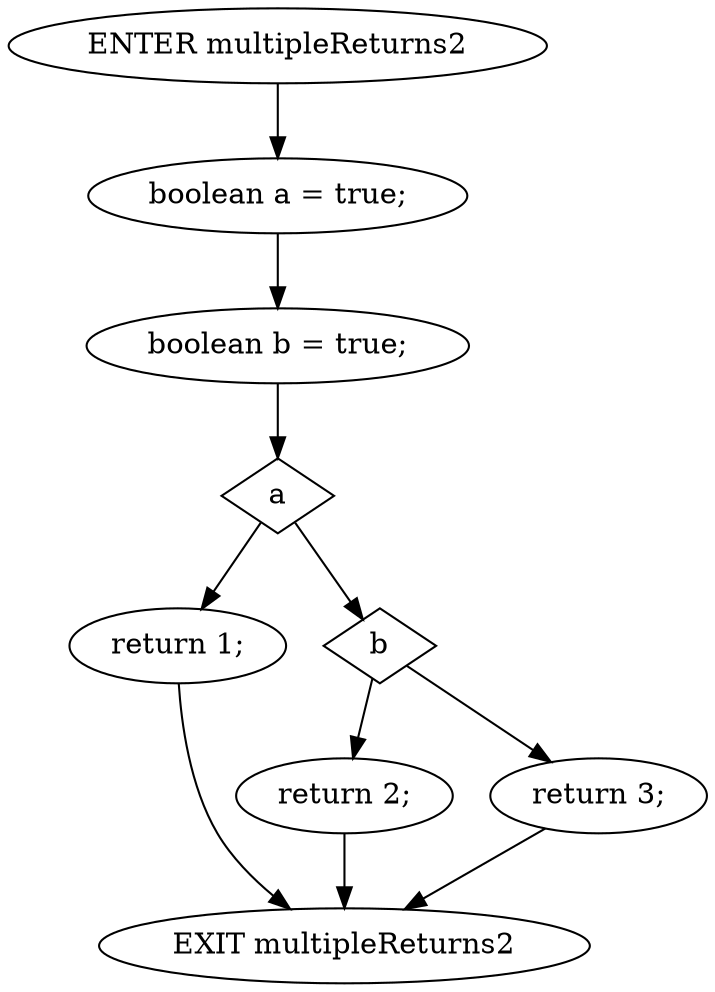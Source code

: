 digraph G {
  0 [ label="ENTER multipleReturns2" ];
  1 [ label="EXIT multipleReturns2" ];
  2 [ label="boolean a = true;" ];
  3 [ label="boolean b = true;" ];
  4 [ shape="diamond" label="a" ];
  5 [ label="return 1;" ];
  6 [ shape="diamond" label="b" ];
  7 [ label="return 2;" ];
  8 [ label="return 3;" ];
  0 -> 2;
  2 -> 3;
  3 -> 4;
  4 -> 5;
  4 -> 6;
  6 -> 7;
  6 -> 8;
  5 -> 1;
  7 -> 1;
  8 -> 1;
}
